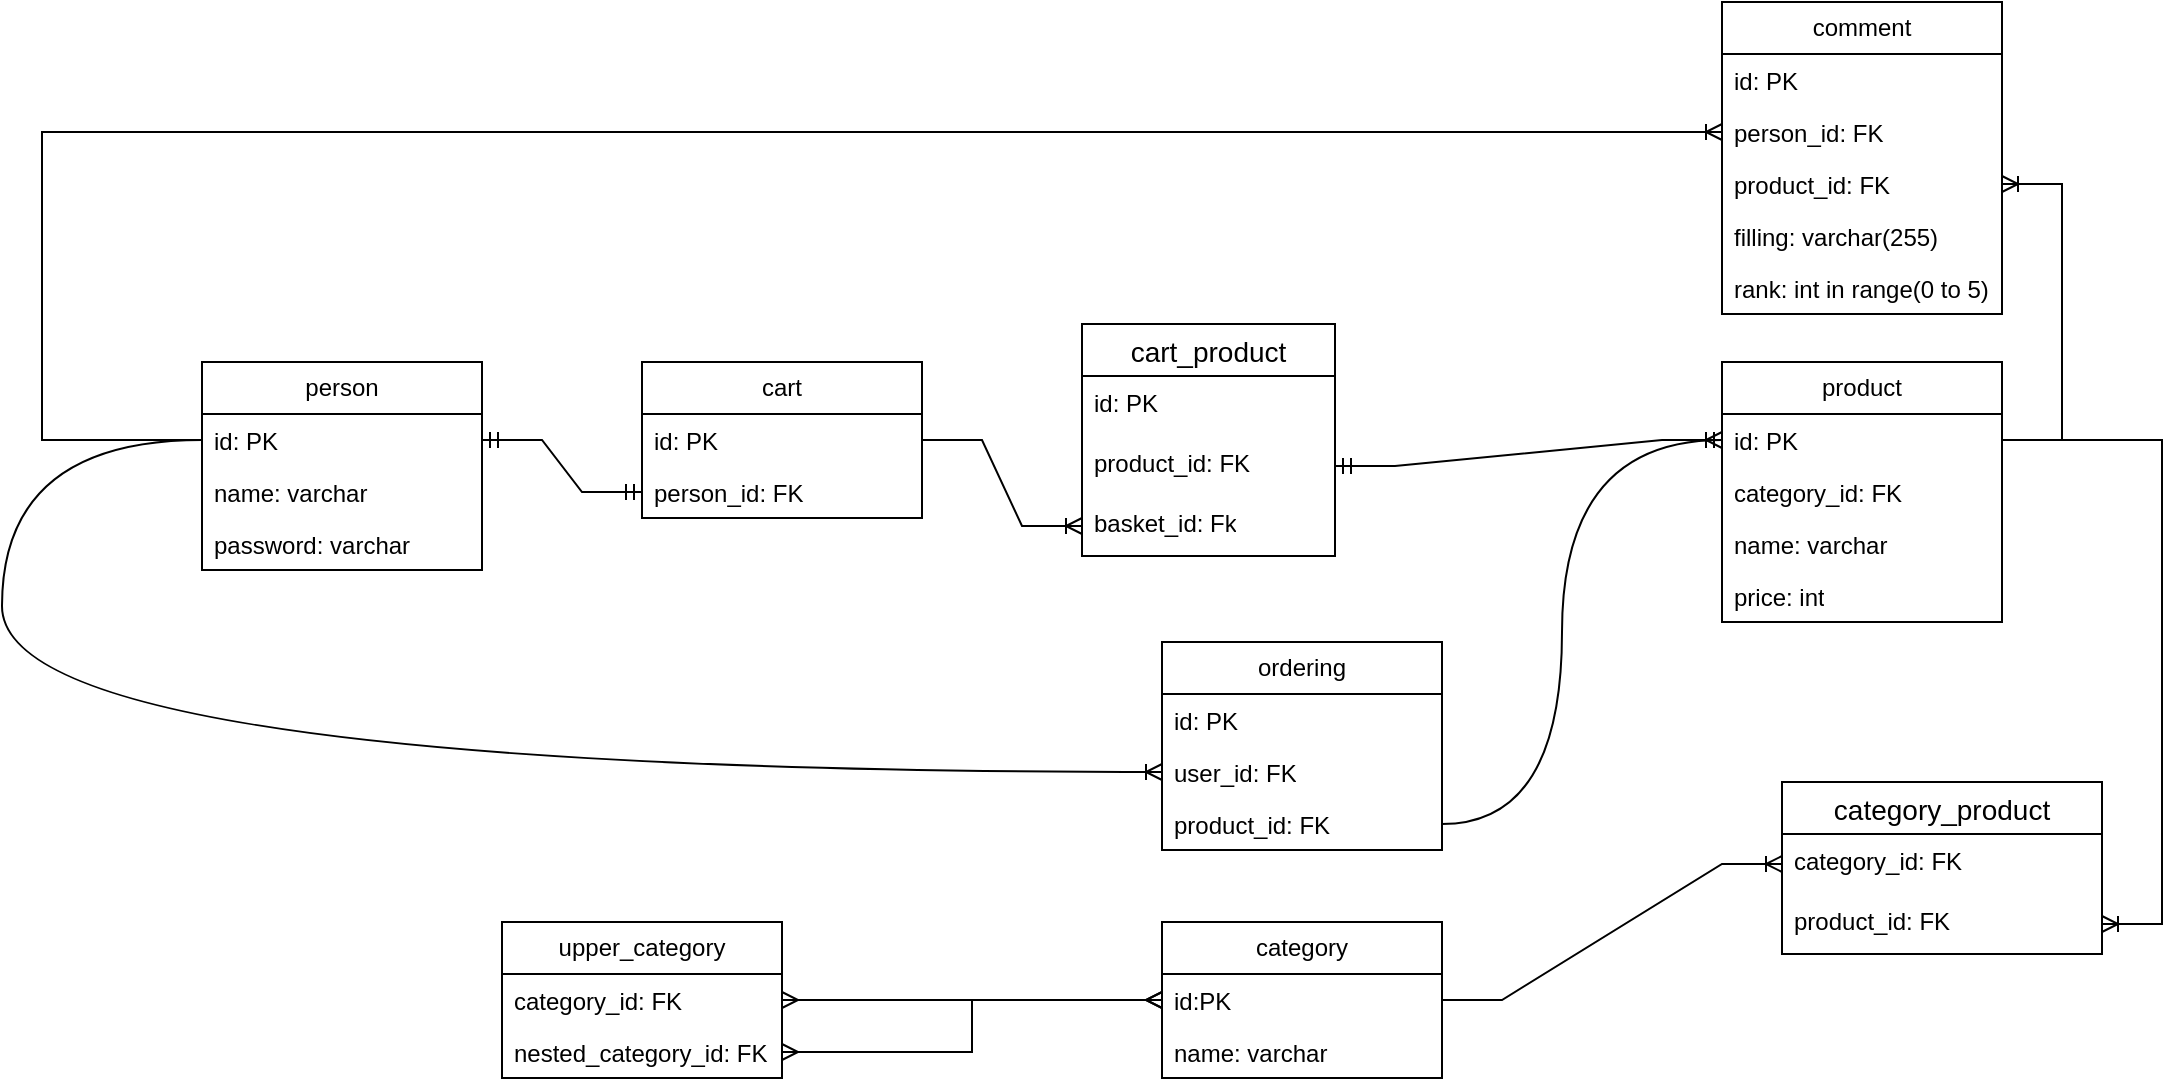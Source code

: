 <mxfile version="22.1.3" type="github">
  <diagram name="Страница — 1" id="jpvJlIro0i5mADWFQeZ1">
    <mxGraphModel dx="2213" dy="1962" grid="1" gridSize="10" guides="1" tooltips="1" connect="1" arrows="1" fold="1" page="1" pageScale="1" pageWidth="827" pageHeight="1169" math="0" shadow="0">
      <root>
        <mxCell id="0" />
        <mxCell id="1" parent="0" />
        <mxCell id="Ci0OxHBXnJLD-NSbA3Aw-1" value="person" style="swimlane;fontStyle=0;childLayout=stackLayout;horizontal=1;startSize=26;fillColor=none;horizontalStack=0;resizeParent=1;resizeParentMax=0;resizeLast=0;collapsible=1;marginBottom=0;whiteSpace=wrap;html=1;" vertex="1" parent="1">
          <mxGeometry x="-40" y="40" width="140" height="104" as="geometry" />
        </mxCell>
        <mxCell id="Ci0OxHBXnJLD-NSbA3Aw-2" value="id: PK" style="text;strokeColor=none;fillColor=none;align=left;verticalAlign=top;spacingLeft=4;spacingRight=4;overflow=hidden;rotatable=0;points=[[0,0.5],[1,0.5]];portConstraint=eastwest;whiteSpace=wrap;html=1;" vertex="1" parent="Ci0OxHBXnJLD-NSbA3Aw-1">
          <mxGeometry y="26" width="140" height="26" as="geometry" />
        </mxCell>
        <mxCell id="Ci0OxHBXnJLD-NSbA3Aw-3" value="name: varchar" style="text;strokeColor=none;fillColor=none;align=left;verticalAlign=top;spacingLeft=4;spacingRight=4;overflow=hidden;rotatable=0;points=[[0,0.5],[1,0.5]];portConstraint=eastwest;whiteSpace=wrap;html=1;" vertex="1" parent="Ci0OxHBXnJLD-NSbA3Aw-1">
          <mxGeometry y="52" width="140" height="26" as="geometry" />
        </mxCell>
        <mxCell id="Ci0OxHBXnJLD-NSbA3Aw-4" value="password: varchar" style="text;strokeColor=none;fillColor=none;align=left;verticalAlign=top;spacingLeft=4;spacingRight=4;overflow=hidden;rotatable=0;points=[[0,0.5],[1,0.5]];portConstraint=eastwest;whiteSpace=wrap;html=1;" vertex="1" parent="Ci0OxHBXnJLD-NSbA3Aw-1">
          <mxGeometry y="78" width="140" height="26" as="geometry" />
        </mxCell>
        <mxCell id="Ci0OxHBXnJLD-NSbA3Aw-5" value="cart" style="swimlane;fontStyle=0;childLayout=stackLayout;horizontal=1;startSize=26;fillColor=none;horizontalStack=0;resizeParent=1;resizeParentMax=0;resizeLast=0;collapsible=1;marginBottom=0;whiteSpace=wrap;html=1;" vertex="1" parent="1">
          <mxGeometry x="180" y="40" width="140" height="78" as="geometry" />
        </mxCell>
        <mxCell id="Ci0OxHBXnJLD-NSbA3Aw-6" value="id: PK" style="text;strokeColor=none;fillColor=none;align=left;verticalAlign=top;spacingLeft=4;spacingRight=4;overflow=hidden;rotatable=0;points=[[0,0.5],[1,0.5]];portConstraint=eastwest;whiteSpace=wrap;html=1;" vertex="1" parent="Ci0OxHBXnJLD-NSbA3Aw-5">
          <mxGeometry y="26" width="140" height="26" as="geometry" />
        </mxCell>
        <mxCell id="Ci0OxHBXnJLD-NSbA3Aw-7" value="person_id: FK" style="text;strokeColor=none;fillColor=none;align=left;verticalAlign=top;spacingLeft=4;spacingRight=4;overflow=hidden;rotatable=0;points=[[0,0.5],[1,0.5]];portConstraint=eastwest;whiteSpace=wrap;html=1;" vertex="1" parent="Ci0OxHBXnJLD-NSbA3Aw-5">
          <mxGeometry y="52" width="140" height="26" as="geometry" />
        </mxCell>
        <mxCell id="Ci0OxHBXnJLD-NSbA3Aw-10" value="" style="edgeStyle=entityRelationEdgeStyle;fontSize=12;html=1;endArrow=ERmandOne;startArrow=ERmandOne;rounded=0;" edge="1" parent="1" source="Ci0OxHBXnJLD-NSbA3Aw-2" target="Ci0OxHBXnJLD-NSbA3Aw-7">
          <mxGeometry width="100" height="100" relative="1" as="geometry">
            <mxPoint x="440" y="410" as="sourcePoint" />
            <mxPoint x="540" y="310" as="targetPoint" />
          </mxGeometry>
        </mxCell>
        <mxCell id="Ci0OxHBXnJLD-NSbA3Aw-11" value="product" style="swimlane;fontStyle=0;childLayout=stackLayout;horizontal=1;startSize=26;fillColor=none;horizontalStack=0;resizeParent=1;resizeParentMax=0;resizeLast=0;collapsible=1;marginBottom=0;whiteSpace=wrap;html=1;" vertex="1" parent="1">
          <mxGeometry x="720" y="40" width="140" height="130" as="geometry" />
        </mxCell>
        <mxCell id="Ci0OxHBXnJLD-NSbA3Aw-12" value="id: PK" style="text;strokeColor=none;fillColor=none;align=left;verticalAlign=top;spacingLeft=4;spacingRight=4;overflow=hidden;rotatable=0;points=[[0,0.5],[1,0.5]];portConstraint=eastwest;whiteSpace=wrap;html=1;" vertex="1" parent="Ci0OxHBXnJLD-NSbA3Aw-11">
          <mxGeometry y="26" width="140" height="26" as="geometry" />
        </mxCell>
        <mxCell id="Ci0OxHBXnJLD-NSbA3Aw-42" value="category_id: FK" style="text;strokeColor=none;fillColor=none;align=left;verticalAlign=top;spacingLeft=4;spacingRight=4;overflow=hidden;rotatable=0;points=[[0,0.5],[1,0.5]];portConstraint=eastwest;whiteSpace=wrap;html=1;" vertex="1" parent="Ci0OxHBXnJLD-NSbA3Aw-11">
          <mxGeometry y="52" width="140" height="26" as="geometry" />
        </mxCell>
        <mxCell id="Ci0OxHBXnJLD-NSbA3Aw-13" value="name: varchar" style="text;strokeColor=none;fillColor=none;align=left;verticalAlign=top;spacingLeft=4;spacingRight=4;overflow=hidden;rotatable=0;points=[[0,0.5],[1,0.5]];portConstraint=eastwest;whiteSpace=wrap;html=1;" vertex="1" parent="Ci0OxHBXnJLD-NSbA3Aw-11">
          <mxGeometry y="78" width="140" height="26" as="geometry" />
        </mxCell>
        <mxCell id="Ci0OxHBXnJLD-NSbA3Aw-14" value="price: int" style="text;strokeColor=none;fillColor=none;align=left;verticalAlign=top;spacingLeft=4;spacingRight=4;overflow=hidden;rotatable=0;points=[[0,0.5],[1,0.5]];portConstraint=eastwest;whiteSpace=wrap;html=1;" vertex="1" parent="Ci0OxHBXnJLD-NSbA3Aw-11">
          <mxGeometry y="104" width="140" height="26" as="geometry" />
        </mxCell>
        <mxCell id="Ci0OxHBXnJLD-NSbA3Aw-17" value="comment" style="swimlane;fontStyle=0;childLayout=stackLayout;horizontal=1;startSize=26;fillColor=none;horizontalStack=0;resizeParent=1;resizeParentMax=0;resizeLast=0;collapsible=1;marginBottom=0;whiteSpace=wrap;html=1;" vertex="1" parent="1">
          <mxGeometry x="720" y="-140" width="140" height="156" as="geometry" />
        </mxCell>
        <mxCell id="Ci0OxHBXnJLD-NSbA3Aw-18" value="id: PK" style="text;strokeColor=none;fillColor=none;align=left;verticalAlign=top;spacingLeft=4;spacingRight=4;overflow=hidden;rotatable=0;points=[[0,0.5],[1,0.5]];portConstraint=eastwest;whiteSpace=wrap;html=1;" vertex="1" parent="Ci0OxHBXnJLD-NSbA3Aw-17">
          <mxGeometry y="26" width="140" height="26" as="geometry" />
        </mxCell>
        <mxCell id="Ci0OxHBXnJLD-NSbA3Aw-19" value="person_id: FK" style="text;strokeColor=none;fillColor=none;align=left;verticalAlign=top;spacingLeft=4;spacingRight=4;overflow=hidden;rotatable=0;points=[[0,0.5],[1,0.5]];portConstraint=eastwest;whiteSpace=wrap;html=1;" vertex="1" parent="Ci0OxHBXnJLD-NSbA3Aw-17">
          <mxGeometry y="52" width="140" height="26" as="geometry" />
        </mxCell>
        <mxCell id="Ci0OxHBXnJLD-NSbA3Aw-20" value="product_id: FK" style="text;strokeColor=none;fillColor=none;align=left;verticalAlign=top;spacingLeft=4;spacingRight=4;overflow=hidden;rotatable=0;points=[[0,0.5],[1,0.5]];portConstraint=eastwest;whiteSpace=wrap;html=1;" vertex="1" parent="Ci0OxHBXnJLD-NSbA3Aw-17">
          <mxGeometry y="78" width="140" height="26" as="geometry" />
        </mxCell>
        <mxCell id="Ci0OxHBXnJLD-NSbA3Aw-21" value="filling: varchar(255)" style="text;strokeColor=none;fillColor=none;align=left;verticalAlign=top;spacingLeft=4;spacingRight=4;overflow=hidden;rotatable=0;points=[[0,0.5],[1,0.5]];portConstraint=eastwest;whiteSpace=wrap;html=1;" vertex="1" parent="Ci0OxHBXnJLD-NSbA3Aw-17">
          <mxGeometry y="104" width="140" height="26" as="geometry" />
        </mxCell>
        <mxCell id="Ci0OxHBXnJLD-NSbA3Aw-22" value="rank: int in range(0 to 5)" style="text;strokeColor=none;fillColor=none;align=left;verticalAlign=top;spacingLeft=4;spacingRight=4;overflow=hidden;rotatable=0;points=[[0,0.5],[1,0.5]];portConstraint=eastwest;whiteSpace=wrap;html=1;" vertex="1" parent="Ci0OxHBXnJLD-NSbA3Aw-17">
          <mxGeometry y="130" width="140" height="26" as="geometry" />
        </mxCell>
        <mxCell id="Ci0OxHBXnJLD-NSbA3Aw-23" value="" style="edgeStyle=entityRelationEdgeStyle;fontSize=12;html=1;endArrow=ERoneToMany;rounded=0;" edge="1" parent="1" source="Ci0OxHBXnJLD-NSbA3Aw-12" target="Ci0OxHBXnJLD-NSbA3Aw-20">
          <mxGeometry width="100" height="100" relative="1" as="geometry">
            <mxPoint x="590" y="141" as="sourcePoint" />
            <mxPoint x="730" y="89" as="targetPoint" />
          </mxGeometry>
        </mxCell>
        <mxCell id="Ci0OxHBXnJLD-NSbA3Aw-24" value="" style="edgeStyle=elbowEdgeStyle;fontSize=12;html=1;endArrow=ERoneToMany;rounded=0;entryX=0;entryY=0.5;entryDx=0;entryDy=0;exitX=0;exitY=0.5;exitDx=0;exitDy=0;" edge="1" parent="1" source="Ci0OxHBXnJLD-NSbA3Aw-2" target="Ci0OxHBXnJLD-NSbA3Aw-19">
          <mxGeometry width="100" height="100" relative="1" as="geometry">
            <mxPoint x="50" y="-30" as="sourcePoint" />
            <mxPoint x="650" y="-260" as="targetPoint" />
            <Array as="points">
              <mxPoint x="-120" />
            </Array>
          </mxGeometry>
        </mxCell>
        <mxCell id="Ci0OxHBXnJLD-NSbA3Aw-26" value="ordering" style="swimlane;fontStyle=0;childLayout=stackLayout;horizontal=1;startSize=26;fillColor=none;horizontalStack=0;resizeParent=1;resizeParentMax=0;resizeLast=0;collapsible=1;marginBottom=0;whiteSpace=wrap;html=1;" vertex="1" parent="1">
          <mxGeometry x="440" y="180" width="140" height="104" as="geometry" />
        </mxCell>
        <mxCell id="Ci0OxHBXnJLD-NSbA3Aw-27" value="id: PK" style="text;strokeColor=none;fillColor=none;align=left;verticalAlign=top;spacingLeft=4;spacingRight=4;overflow=hidden;rotatable=0;points=[[0,0.5],[1,0.5]];portConstraint=eastwest;whiteSpace=wrap;html=1;" vertex="1" parent="Ci0OxHBXnJLD-NSbA3Aw-26">
          <mxGeometry y="26" width="140" height="26" as="geometry" />
        </mxCell>
        <mxCell id="Ci0OxHBXnJLD-NSbA3Aw-28" value="user_id: FK" style="text;strokeColor=none;fillColor=none;align=left;verticalAlign=top;spacingLeft=4;spacingRight=4;overflow=hidden;rotatable=0;points=[[0,0.5],[1,0.5]];portConstraint=eastwest;whiteSpace=wrap;html=1;" vertex="1" parent="Ci0OxHBXnJLD-NSbA3Aw-26">
          <mxGeometry y="52" width="140" height="26" as="geometry" />
        </mxCell>
        <mxCell id="Ci0OxHBXnJLD-NSbA3Aw-29" value="product_id: FK" style="text;strokeColor=none;fillColor=none;align=left;verticalAlign=top;spacingLeft=4;spacingRight=4;overflow=hidden;rotatable=0;points=[[0,0.5],[1,0.5]];portConstraint=eastwest;whiteSpace=wrap;html=1;" vertex="1" parent="Ci0OxHBXnJLD-NSbA3Aw-26">
          <mxGeometry y="78" width="140" height="26" as="geometry" />
        </mxCell>
        <mxCell id="Ci0OxHBXnJLD-NSbA3Aw-30" value="" style="edgeStyle=orthogonalEdgeStyle;fontSize=12;html=1;endArrow=ERoneToMany;rounded=0;curved=1;" edge="1" parent="1" source="Ci0OxHBXnJLD-NSbA3Aw-2" target="Ci0OxHBXnJLD-NSbA3Aw-28">
          <mxGeometry width="100" height="100" relative="1" as="geometry">
            <mxPoint x="-70" y="270" as="sourcePoint" />
            <mxPoint x="380" y="260" as="targetPoint" />
            <Array as="points">
              <mxPoint x="-140" y="79" />
              <mxPoint x="-140" y="245" />
            </Array>
          </mxGeometry>
        </mxCell>
        <mxCell id="Ci0OxHBXnJLD-NSbA3Aw-32" value="" style="edgeStyle=orthogonalEdgeStyle;fontSize=12;html=1;endArrow=ERoneToMany;rounded=0;exitX=1;exitY=0.5;exitDx=0;exitDy=0;curved=1;" edge="1" parent="1" source="Ci0OxHBXnJLD-NSbA3Aw-29" target="Ci0OxHBXnJLD-NSbA3Aw-12">
          <mxGeometry width="100" height="100" relative="1" as="geometry">
            <mxPoint x="650" y="282" as="sourcePoint" />
            <mxPoint x="750" y="182" as="targetPoint" />
            <Array as="points">
              <mxPoint x="640" y="271" />
              <mxPoint x="640" y="79" />
            </Array>
          </mxGeometry>
        </mxCell>
        <mxCell id="Ci0OxHBXnJLD-NSbA3Aw-33" value="category" style="swimlane;fontStyle=0;childLayout=stackLayout;horizontal=1;startSize=26;fillColor=none;horizontalStack=0;resizeParent=1;resizeParentMax=0;resizeLast=0;collapsible=1;marginBottom=0;whiteSpace=wrap;html=1;" vertex="1" parent="1">
          <mxGeometry x="440" y="320" width="140" height="78" as="geometry" />
        </mxCell>
        <mxCell id="Ci0OxHBXnJLD-NSbA3Aw-34" value="id:PK" style="text;strokeColor=none;fillColor=none;align=left;verticalAlign=top;spacingLeft=4;spacingRight=4;overflow=hidden;rotatable=0;points=[[0,0.5],[1,0.5]];portConstraint=eastwest;whiteSpace=wrap;html=1;" vertex="1" parent="Ci0OxHBXnJLD-NSbA3Aw-33">
          <mxGeometry y="26" width="140" height="26" as="geometry" />
        </mxCell>
        <mxCell id="Ci0OxHBXnJLD-NSbA3Aw-35" value="name: varchar" style="text;strokeColor=none;fillColor=none;align=left;verticalAlign=top;spacingLeft=4;spacingRight=4;overflow=hidden;rotatable=0;points=[[0,0.5],[1,0.5]];portConstraint=eastwest;whiteSpace=wrap;html=1;" vertex="1" parent="Ci0OxHBXnJLD-NSbA3Aw-33">
          <mxGeometry y="52" width="140" height="26" as="geometry" />
        </mxCell>
        <mxCell id="Ci0OxHBXnJLD-NSbA3Aw-37" value="upper_category" style="swimlane;fontStyle=0;childLayout=stackLayout;horizontal=1;startSize=26;fillColor=none;horizontalStack=0;resizeParent=1;resizeParentMax=0;resizeLast=0;collapsible=1;marginBottom=0;whiteSpace=wrap;html=1;" vertex="1" parent="1">
          <mxGeometry x="110" y="320" width="140" height="78" as="geometry" />
        </mxCell>
        <mxCell id="Ci0OxHBXnJLD-NSbA3Aw-38" value="category_id: FK" style="text;strokeColor=none;fillColor=none;align=left;verticalAlign=top;spacingLeft=4;spacingRight=4;overflow=hidden;rotatable=0;points=[[0,0.5],[1,0.5]];portConstraint=eastwest;whiteSpace=wrap;html=1;" vertex="1" parent="Ci0OxHBXnJLD-NSbA3Aw-37">
          <mxGeometry y="26" width="140" height="26" as="geometry" />
        </mxCell>
        <mxCell id="Ci0OxHBXnJLD-NSbA3Aw-39" value="nested_category_id: FK" style="text;strokeColor=none;fillColor=none;align=left;verticalAlign=top;spacingLeft=4;spacingRight=4;overflow=hidden;rotatable=0;points=[[0,0.5],[1,0.5]];portConstraint=eastwest;whiteSpace=wrap;html=1;" vertex="1" parent="Ci0OxHBXnJLD-NSbA3Aw-37">
          <mxGeometry y="52" width="140" height="26" as="geometry" />
        </mxCell>
        <mxCell id="Ci0OxHBXnJLD-NSbA3Aw-41" value="" style="edgeStyle=elbowEdgeStyle;fontSize=12;html=1;endArrow=ERmany;startArrow=ERmany;rounded=0;exitX=1;exitY=0.5;exitDx=0;exitDy=0;" edge="1" parent="1" source="Ci0OxHBXnJLD-NSbA3Aw-39" target="Ci0OxHBXnJLD-NSbA3Aw-34">
          <mxGeometry width="100" height="100" relative="1" as="geometry">
            <mxPoint x="470" y="250" as="sourcePoint" />
            <mxPoint x="570" y="150" as="targetPoint" />
          </mxGeometry>
        </mxCell>
        <mxCell id="Ci0OxHBXnJLD-NSbA3Aw-48" value="cart_product" style="swimlane;fontStyle=0;childLayout=stackLayout;horizontal=1;startSize=26;horizontalStack=0;resizeParent=1;resizeParentMax=0;resizeLast=0;collapsible=1;marginBottom=0;align=center;fontSize=14;" vertex="1" parent="1">
          <mxGeometry x="400" y="21" width="126.5" height="116" as="geometry" />
        </mxCell>
        <mxCell id="Ci0OxHBXnJLD-NSbA3Aw-49" value="id: PK" style="text;strokeColor=none;fillColor=none;spacingLeft=4;spacingRight=4;overflow=hidden;rotatable=0;points=[[0,0.5],[1,0.5]];portConstraint=eastwest;fontSize=12;whiteSpace=wrap;html=1;" vertex="1" parent="Ci0OxHBXnJLD-NSbA3Aw-48">
          <mxGeometry y="26" width="126.5" height="30" as="geometry" />
        </mxCell>
        <mxCell id="Ci0OxHBXnJLD-NSbA3Aw-50" value="product_id: FK" style="text;strokeColor=none;fillColor=none;spacingLeft=4;spacingRight=4;overflow=hidden;rotatable=0;points=[[0,0.5],[1,0.5]];portConstraint=eastwest;fontSize=12;whiteSpace=wrap;html=1;" vertex="1" parent="Ci0OxHBXnJLD-NSbA3Aw-48">
          <mxGeometry y="56" width="126.5" height="30" as="geometry" />
        </mxCell>
        <mxCell id="Ci0OxHBXnJLD-NSbA3Aw-51" value="basket_id: Fk" style="text;strokeColor=none;fillColor=none;spacingLeft=4;spacingRight=4;overflow=hidden;rotatable=0;points=[[0,0.5],[1,0.5]];portConstraint=eastwest;fontSize=12;whiteSpace=wrap;html=1;" vertex="1" parent="Ci0OxHBXnJLD-NSbA3Aw-48">
          <mxGeometry y="86" width="126.5" height="30" as="geometry" />
        </mxCell>
        <mxCell id="Ci0OxHBXnJLD-NSbA3Aw-56" value="" style="edgeStyle=entityRelationEdgeStyle;fontSize=12;html=1;endArrow=ERoneToMany;rounded=0;" edge="1" parent="1" source="Ci0OxHBXnJLD-NSbA3Aw-6" target="Ci0OxHBXnJLD-NSbA3Aw-51">
          <mxGeometry width="100" height="100" relative="1" as="geometry">
            <mxPoint x="390" y="200" as="sourcePoint" />
            <mxPoint x="490" y="100" as="targetPoint" />
          </mxGeometry>
        </mxCell>
        <mxCell id="Ci0OxHBXnJLD-NSbA3Aw-57" value="" style="edgeStyle=entityRelationEdgeStyle;fontSize=12;html=1;endArrow=ERmandOne;startArrow=ERmandOne;rounded=0;" edge="1" parent="1" source="Ci0OxHBXnJLD-NSbA3Aw-50" target="Ci0OxHBXnJLD-NSbA3Aw-12">
          <mxGeometry width="100" height="100" relative="1" as="geometry">
            <mxPoint x="390" y="200" as="sourcePoint" />
            <mxPoint x="490" y="100" as="targetPoint" />
          </mxGeometry>
        </mxCell>
        <mxCell id="Ci0OxHBXnJLD-NSbA3Aw-58" value="" style="edgeStyle=elbowEdgeStyle;fontSize=12;html=1;endArrow=ERmany;startArrow=ERmany;rounded=0;" edge="1" parent="1" source="Ci0OxHBXnJLD-NSbA3Aw-38" target="Ci0OxHBXnJLD-NSbA3Aw-34">
          <mxGeometry width="100" height="100" relative="1" as="geometry">
            <mxPoint x="260" y="395" as="sourcePoint" />
            <mxPoint x="450" y="369" as="targetPoint" />
          </mxGeometry>
        </mxCell>
        <mxCell id="Ci0OxHBXnJLD-NSbA3Aw-62" value="category_product" style="swimlane;fontStyle=0;childLayout=stackLayout;horizontal=1;startSize=26;horizontalStack=0;resizeParent=1;resizeParentMax=0;resizeLast=0;collapsible=1;marginBottom=0;align=center;fontSize=14;" vertex="1" parent="1">
          <mxGeometry x="750" y="250" width="160" height="86" as="geometry" />
        </mxCell>
        <mxCell id="Ci0OxHBXnJLD-NSbA3Aw-63" value="category_id: FK" style="text;strokeColor=none;fillColor=none;spacingLeft=4;spacingRight=4;overflow=hidden;rotatable=0;points=[[0,0.5],[1,0.5]];portConstraint=eastwest;fontSize=12;whiteSpace=wrap;html=1;" vertex="1" parent="Ci0OxHBXnJLD-NSbA3Aw-62">
          <mxGeometry y="26" width="160" height="30" as="geometry" />
        </mxCell>
        <mxCell id="Ci0OxHBXnJLD-NSbA3Aw-64" value="product_id: FK" style="text;strokeColor=none;fillColor=none;spacingLeft=4;spacingRight=4;overflow=hidden;rotatable=0;points=[[0,0.5],[1,0.5]];portConstraint=eastwest;fontSize=12;whiteSpace=wrap;html=1;" vertex="1" parent="Ci0OxHBXnJLD-NSbA3Aw-62">
          <mxGeometry y="56" width="160" height="30" as="geometry" />
        </mxCell>
        <mxCell id="Ci0OxHBXnJLD-NSbA3Aw-66" value="" style="edgeStyle=entityRelationEdgeStyle;fontSize=12;html=1;endArrow=ERoneToMany;rounded=0;" edge="1" parent="1" source="Ci0OxHBXnJLD-NSbA3Aw-34" target="Ci0OxHBXnJLD-NSbA3Aw-63">
          <mxGeometry width="100" height="100" relative="1" as="geometry">
            <mxPoint x="630" y="340" as="sourcePoint" />
            <mxPoint x="730" y="240" as="targetPoint" />
          </mxGeometry>
        </mxCell>
        <mxCell id="Ci0OxHBXnJLD-NSbA3Aw-67" value="" style="edgeStyle=entityRelationEdgeStyle;fontSize=12;html=1;endArrow=ERoneToMany;rounded=0;" edge="1" parent="1" source="Ci0OxHBXnJLD-NSbA3Aw-12" target="Ci0OxHBXnJLD-NSbA3Aw-64">
          <mxGeometry width="100" height="100" relative="1" as="geometry">
            <mxPoint x="980" y="270" as="sourcePoint" />
            <mxPoint x="1080" y="170" as="targetPoint" />
          </mxGeometry>
        </mxCell>
      </root>
    </mxGraphModel>
  </diagram>
</mxfile>
